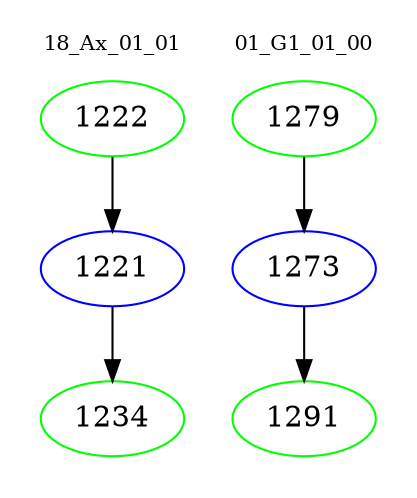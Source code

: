 digraph{
subgraph cluster_0 {
color = white
label = "18_Ax_01_01";
fontsize=10;
T0_1222 [label="1222", color="green"]
T0_1222 -> T0_1221 [color="black"]
T0_1221 [label="1221", color="blue"]
T0_1221 -> T0_1234 [color="black"]
T0_1234 [label="1234", color="green"]
}
subgraph cluster_1 {
color = white
label = "01_G1_01_00";
fontsize=10;
T1_1279 [label="1279", color="green"]
T1_1279 -> T1_1273 [color="black"]
T1_1273 [label="1273", color="blue"]
T1_1273 -> T1_1291 [color="black"]
T1_1291 [label="1291", color="green"]
}
}

